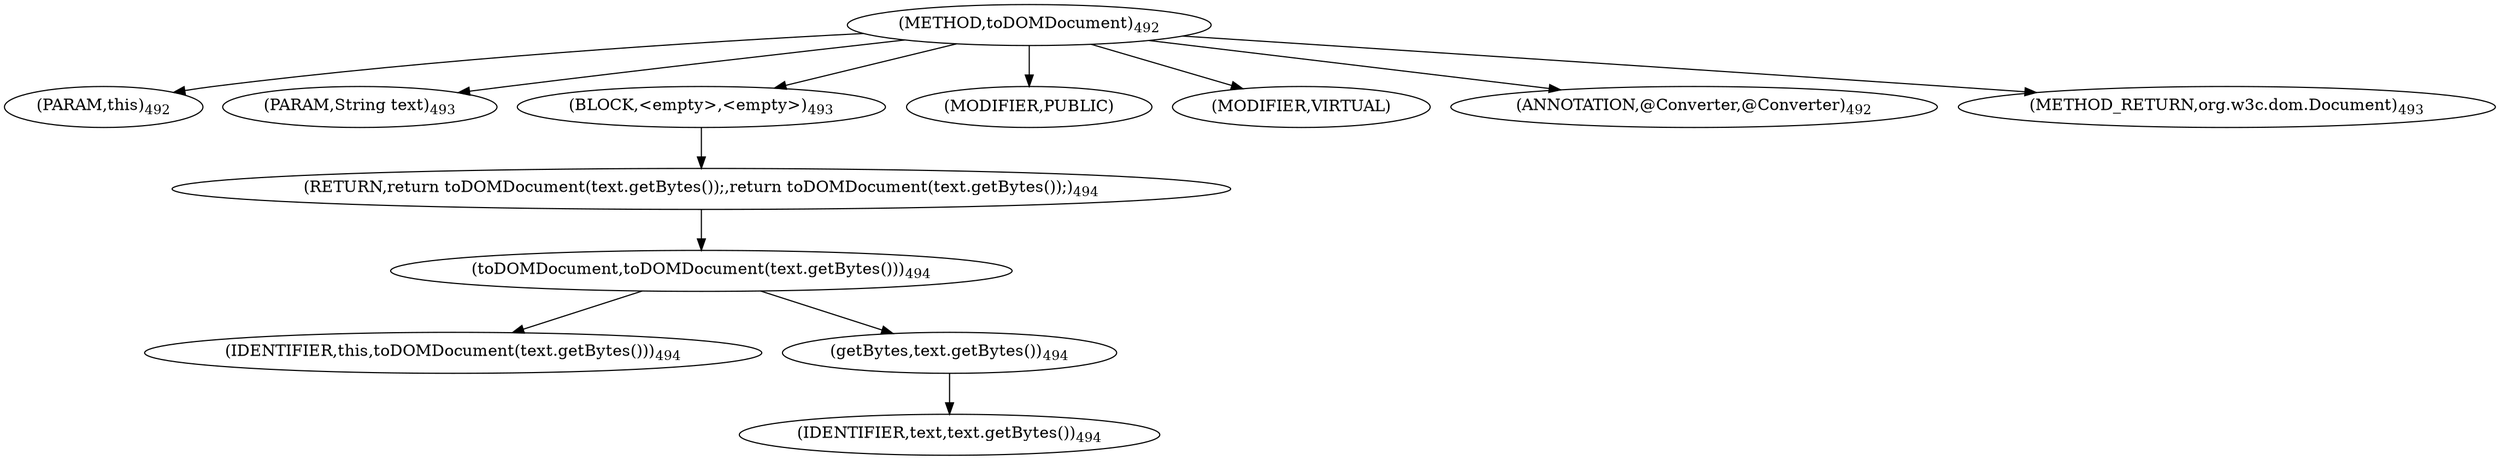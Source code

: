 digraph "toDOMDocument" {  
"1204" [label = <(METHOD,toDOMDocument)<SUB>492</SUB>> ]
"74" [label = <(PARAM,this)<SUB>492</SUB>> ]
"1205" [label = <(PARAM,String text)<SUB>493</SUB>> ]
"1206" [label = <(BLOCK,&lt;empty&gt;,&lt;empty&gt;)<SUB>493</SUB>> ]
"1207" [label = <(RETURN,return toDOMDocument(text.getBytes());,return toDOMDocument(text.getBytes());)<SUB>494</SUB>> ]
"1208" [label = <(toDOMDocument,toDOMDocument(text.getBytes()))<SUB>494</SUB>> ]
"73" [label = <(IDENTIFIER,this,toDOMDocument(text.getBytes()))<SUB>494</SUB>> ]
"1209" [label = <(getBytes,text.getBytes())<SUB>494</SUB>> ]
"1210" [label = <(IDENTIFIER,text,text.getBytes())<SUB>494</SUB>> ]
"1211" [label = <(MODIFIER,PUBLIC)> ]
"1212" [label = <(MODIFIER,VIRTUAL)> ]
"1213" [label = <(ANNOTATION,@Converter,@Converter)<SUB>492</SUB>> ]
"1214" [label = <(METHOD_RETURN,org.w3c.dom.Document)<SUB>493</SUB>> ]
  "1204" -> "74" 
  "1204" -> "1205" 
  "1204" -> "1206" 
  "1204" -> "1211" 
  "1204" -> "1212" 
  "1204" -> "1213" 
  "1204" -> "1214" 
  "1206" -> "1207" 
  "1207" -> "1208" 
  "1208" -> "73" 
  "1208" -> "1209" 
  "1209" -> "1210" 
}
